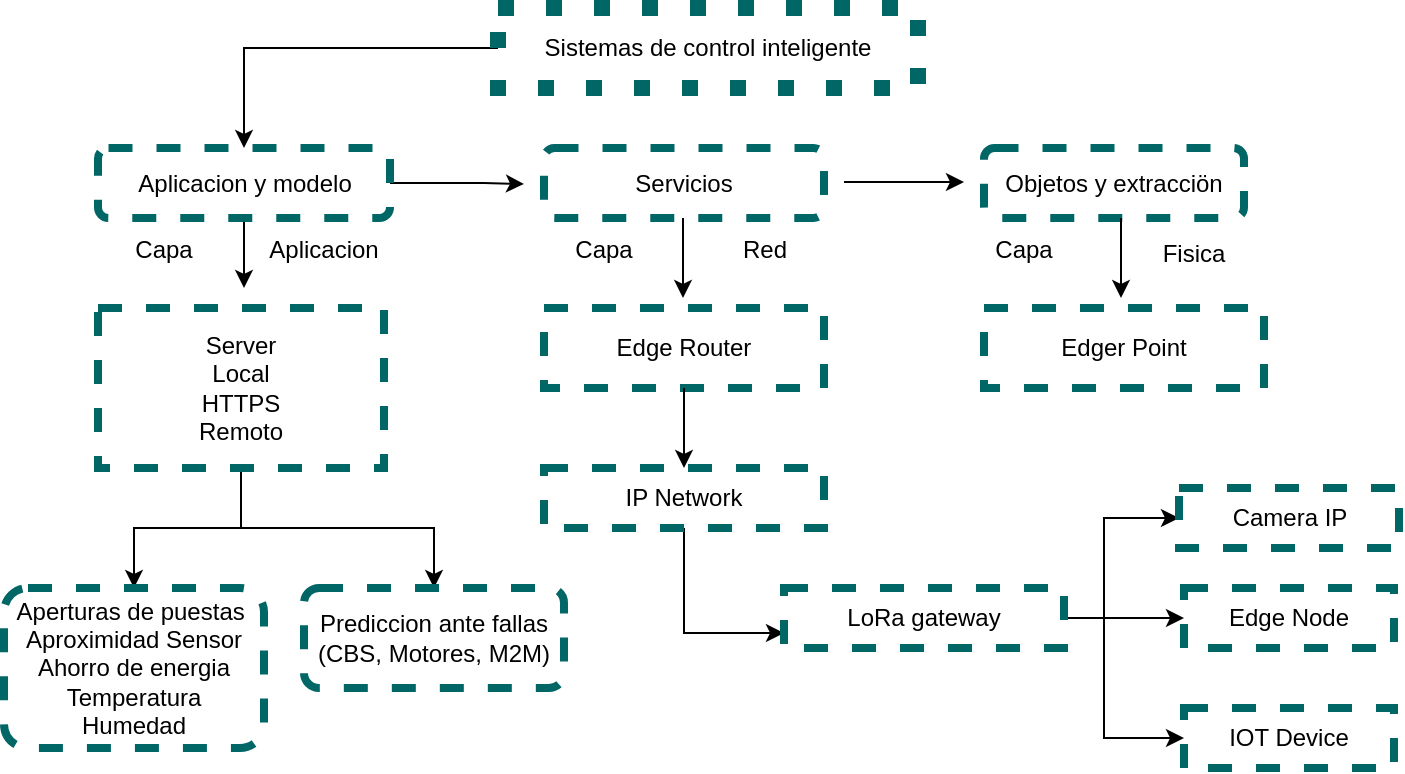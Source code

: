 <mxfile version="13.1.3">
    <diagram id="6hGFLwfOUW9BJ-s0fimq" name="Page-1">
        <mxGraphModel dx="931" dy="686" grid="1" gridSize="10" guides="1" tooltips="1" connect="1" arrows="1" fold="1" page="1" pageScale="1" pageWidth="827" pageHeight="1169" math="0" shadow="0">
            <root>
                <mxCell id="0"/>
                <mxCell id="1" parent="0"/>
                <mxCell id="8" style="edgeStyle=orthogonalEdgeStyle;rounded=0;orthogonalLoop=1;jettySize=auto;html=1;exitX=0;exitY=0.5;exitDx=0;exitDy=0;entryX=0.5;entryY=0;entryDx=0;entryDy=0;" edge="1" parent="1" source="2" target="4">
                    <mxGeometry relative="1" as="geometry"/>
                </mxCell>
                <mxCell id="2" value="Sistemas de control inteligente" style="text;html=1;strokeColor=#006666;fillColor=none;align=center;verticalAlign=middle;whiteSpace=wrap;rounded=0;perimeterSpacing=0;strokeWidth=8;dashed=1;dashPattern=1 2;" vertex="1" parent="1">
                    <mxGeometry x="308" y="24" width="210" height="40" as="geometry"/>
                </mxCell>
                <mxCell id="11" style="edgeStyle=orthogonalEdgeStyle;rounded=0;orthogonalLoop=1;jettySize=auto;html=1;exitX=1;exitY=0.5;exitDx=0;exitDy=0;" edge="1" parent="1" source="4">
                    <mxGeometry relative="1" as="geometry">
                        <mxPoint x="321" y="112" as="targetPoint"/>
                        <Array as="points">
                            <mxPoint x="301" y="112"/>
                            <mxPoint x="301" y="112"/>
                        </Array>
                    </mxGeometry>
                </mxCell>
                <mxCell id="15" style="edgeStyle=orthogonalEdgeStyle;rounded=0;orthogonalLoop=1;jettySize=auto;html=1;exitX=0.5;exitY=1;exitDx=0;exitDy=0;" edge="1" parent="1" source="4">
                    <mxGeometry relative="1" as="geometry">
                        <mxPoint x="181" y="164" as="targetPoint"/>
                    </mxGeometry>
                </mxCell>
                <mxCell id="4" value="" style="rounded=1;whiteSpace=wrap;html=1;dashed=1;strokeColor=#006666;strokeWidth=4;" vertex="1" parent="1">
                    <mxGeometry x="108" y="94" width="146" height="35" as="geometry"/>
                </mxCell>
                <mxCell id="5" value="Aplicacion y modelo" style="text;html=1;align=center;verticalAlign=middle;resizable=0;points=[];autosize=1;" vertex="1" parent="1">
                    <mxGeometry x="121" y="101.5" width="120" height="20" as="geometry"/>
                </mxCell>
                <mxCell id="10" value="" style="endArrow=classic;html=1;" edge="1" parent="1">
                    <mxGeometry width="50" height="50" relative="1" as="geometry">
                        <mxPoint x="481" y="111" as="sourcePoint"/>
                        <mxPoint x="541" y="111" as="targetPoint"/>
                    </mxGeometry>
                </mxCell>
                <mxCell id="12" value="Servicios" style="rounded=1;whiteSpace=wrap;html=1;dashed=1;strokeColor=#006666;strokeWidth=4;" vertex="1" parent="1">
                    <mxGeometry x="331" y="94" width="140" height="35" as="geometry"/>
                </mxCell>
                <mxCell id="13" value="Objetos y extracciön" style="rounded=1;whiteSpace=wrap;html=1;dashed=1;strokeColor=#006666;strokeWidth=4;" vertex="1" parent="1">
                    <mxGeometry x="551" y="94" width="130" height="35" as="geometry"/>
                </mxCell>
                <mxCell id="14" value="" style="endArrow=classic;html=1;" edge="1" parent="1">
                    <mxGeometry width="50" height="50" relative="1" as="geometry">
                        <mxPoint x="400.5" y="129" as="sourcePoint"/>
                        <mxPoint x="400.5" y="169" as="targetPoint"/>
                    </mxGeometry>
                </mxCell>
                <mxCell id="16" value="" style="endArrow=classic;html=1;" edge="1" parent="1">
                    <mxGeometry width="50" height="50" relative="1" as="geometry">
                        <mxPoint x="619.5" y="129" as="sourcePoint"/>
                        <mxPoint x="619.5" y="169" as="targetPoint"/>
                    </mxGeometry>
                </mxCell>
                <mxCell id="18" value="Capa" style="text;html=1;strokeColor=none;fillColor=none;align=center;verticalAlign=middle;whiteSpace=wrap;rounded=0;dashed=1;" vertex="1" parent="1">
                    <mxGeometry x="121" y="135" width="40" height="20" as="geometry"/>
                </mxCell>
                <mxCell id="19" value="Red" style="text;html=1;align=center;verticalAlign=middle;resizable=0;points=[];autosize=1;" vertex="1" parent="1">
                    <mxGeometry x="421" y="135" width="40" height="20" as="geometry"/>
                </mxCell>
                <mxCell id="20" value="Aplicacion" style="text;html=1;strokeColor=none;fillColor=none;align=center;verticalAlign=middle;whiteSpace=wrap;rounded=0;dashed=1;" vertex="1" parent="1">
                    <mxGeometry x="201" y="135" width="40" height="20" as="geometry"/>
                </mxCell>
                <mxCell id="25" value="Capa" style="text;html=1;strokeColor=none;fillColor=none;align=center;verticalAlign=middle;whiteSpace=wrap;rounded=0;dashed=1;" vertex="1" parent="1">
                    <mxGeometry x="341" y="135" width="40" height="20" as="geometry"/>
                </mxCell>
                <mxCell id="26" value="Capa" style="text;html=1;strokeColor=none;fillColor=none;align=center;verticalAlign=middle;whiteSpace=wrap;rounded=0;dashed=1;" vertex="1" parent="1">
                    <mxGeometry x="551" y="135" width="40" height="20" as="geometry"/>
                </mxCell>
                <mxCell id="28" value="Fisica" style="text;html=1;strokeColor=none;fillColor=none;align=center;verticalAlign=middle;whiteSpace=wrap;rounded=0;dashed=1;" vertex="1" parent="1">
                    <mxGeometry x="636" y="137" width="40" height="20" as="geometry"/>
                </mxCell>
                <mxCell id="60" style="edgeStyle=orthogonalEdgeStyle;rounded=0;orthogonalLoop=1;jettySize=auto;html=1;exitX=0.5;exitY=1;exitDx=0;exitDy=0;" edge="1" parent="1" source="29" target="59">
                    <mxGeometry relative="1" as="geometry"/>
                </mxCell>
                <mxCell id="62" style="edgeStyle=orthogonalEdgeStyle;rounded=0;orthogonalLoop=1;jettySize=auto;html=1;exitX=0.5;exitY=1;exitDx=0;exitDy=0;entryX=0.5;entryY=0;entryDx=0;entryDy=0;" edge="1" parent="1" source="29" target="61">
                    <mxGeometry relative="1" as="geometry"/>
                </mxCell>
                <mxCell id="29" value="Server&lt;br&gt;Local&lt;br&gt;HTTPS&lt;br&gt;Remoto" style="rounded=0;whiteSpace=wrap;html=1;dashed=1;strokeColor=#006666;strokeWidth=4;" vertex="1" parent="1">
                    <mxGeometry x="108" y="174" width="143" height="80" as="geometry"/>
                </mxCell>
                <mxCell id="30" value="Edge Router" style="rounded=0;whiteSpace=wrap;html=1;dashed=1;strokeColor=#006666;strokeWidth=4;" vertex="1" parent="1">
                    <mxGeometry x="331" y="174" width="140" height="40" as="geometry"/>
                </mxCell>
                <mxCell id="31" value="Edger Point" style="rounded=0;whiteSpace=wrap;html=1;dashed=1;strokeColor=#006666;strokeWidth=4;" vertex="1" parent="1">
                    <mxGeometry x="551" y="174" width="140" height="40" as="geometry"/>
                </mxCell>
                <mxCell id="45" style="edgeStyle=orthogonalEdgeStyle;rounded=0;orthogonalLoop=1;jettySize=auto;html=1;exitX=0.5;exitY=1;exitDx=0;exitDy=0;entryX=0;entryY=0.75;entryDx=0;entryDy=0;" edge="1" parent="1" source="33" target="42">
                    <mxGeometry relative="1" as="geometry"/>
                </mxCell>
                <mxCell id="33" value="IP Network&lt;br&gt;" style="rounded=0;whiteSpace=wrap;html=1;dashed=1;strokeColor=#006666;strokeWidth=4;" vertex="1" parent="1">
                    <mxGeometry x="331" y="254" width="140" height="30" as="geometry"/>
                </mxCell>
                <mxCell id="36" value="" style="endArrow=classic;html=1;entryX=0.5;entryY=0;entryDx=0;entryDy=0;exitX=0.5;exitY=1;exitDx=0;exitDy=0;" edge="1" parent="1" source="30" target="33">
                    <mxGeometry width="50" height="50" relative="1" as="geometry">
                        <mxPoint x="361" y="184" as="sourcePoint"/>
                        <mxPoint x="411" y="134" as="targetPoint"/>
                    </mxGeometry>
                </mxCell>
                <mxCell id="50" style="edgeStyle=orthogonalEdgeStyle;rounded=0;orthogonalLoop=1;jettySize=auto;html=1;exitX=1;exitY=0.5;exitDx=0;exitDy=0;entryX=0;entryY=0.5;entryDx=0;entryDy=0;" edge="1" parent="1" source="42" target="48">
                    <mxGeometry relative="1" as="geometry"/>
                </mxCell>
                <mxCell id="53" style="edgeStyle=orthogonalEdgeStyle;rounded=0;orthogonalLoop=1;jettySize=auto;html=1;exitX=1;exitY=0.5;exitDx=0;exitDy=0;entryX=0;entryY=0.5;entryDx=0;entryDy=0;" edge="1" parent="1" source="42" target="47">
                    <mxGeometry relative="1" as="geometry">
                        <Array as="points">
                            <mxPoint x="611" y="329"/>
                            <mxPoint x="611" y="389"/>
                        </Array>
                    </mxGeometry>
                </mxCell>
                <mxCell id="54" style="edgeStyle=orthogonalEdgeStyle;rounded=0;orthogonalLoop=1;jettySize=auto;html=1;exitX=1;exitY=0.5;exitDx=0;exitDy=0;entryX=0;entryY=0.5;entryDx=0;entryDy=0;" edge="1" parent="1" source="42" target="46">
                    <mxGeometry relative="1" as="geometry">
                        <Array as="points">
                            <mxPoint x="611" y="329"/>
                            <mxPoint x="611" y="279"/>
                        </Array>
                    </mxGeometry>
                </mxCell>
                <mxCell id="42" value="&lt;span style=&quot;font-family: &amp;#34;helvetica&amp;#34;&quot;&gt;LoRa gateway&lt;/span&gt;" style="rounded=0;whiteSpace=wrap;html=1;dashed=1;strokeColor=#006666;strokeWidth=4;" vertex="1" parent="1">
                    <mxGeometry x="451" y="314" width="140" height="30" as="geometry"/>
                </mxCell>
                <mxCell id="46" value="&lt;span style=&quot;font-family: &amp;#34;helvetica&amp;#34;&quot;&gt;Camera IP&lt;/span&gt;" style="rounded=0;whiteSpace=wrap;html=1;dashed=1;strokeColor=#006666;strokeWidth=4;" vertex="1" parent="1">
                    <mxGeometry x="648.5" y="264" width="110" height="30" as="geometry"/>
                </mxCell>
                <mxCell id="47" value="&lt;span style=&quot;font-family: &amp;#34;helvetica&amp;#34;&quot;&gt;IOT Device&lt;/span&gt;" style="rounded=0;whiteSpace=wrap;html=1;dashed=1;strokeColor=#006666;strokeWidth=4;" vertex="1" parent="1">
                    <mxGeometry x="651" y="374" width="105" height="30" as="geometry"/>
                </mxCell>
                <mxCell id="48" value="&lt;span style=&quot;font-family: &amp;#34;helvetica&amp;#34;&quot;&gt;Edge Node&lt;/span&gt;" style="rounded=0;whiteSpace=wrap;html=1;dashed=1;strokeColor=#006666;strokeWidth=4;" vertex="1" parent="1">
                    <mxGeometry x="651" y="314" width="105" height="30" as="geometry"/>
                </mxCell>
                <mxCell id="59" value="&lt;span&gt;Aperturas de puestas&amp;nbsp;&lt;/span&gt;&lt;br&gt;&lt;span&gt;Aproximidad Sensor&lt;/span&gt;&lt;br&gt;&lt;span&gt;Ahorro de energia&lt;/span&gt;&lt;br&gt;&lt;span&gt;Temperatura&lt;/span&gt;&lt;br&gt;&lt;span&gt;Humedad&lt;/span&gt;" style="rounded=1;whiteSpace=wrap;html=1;dashed=1;strokeColor=#006666;strokeWidth=4;" vertex="1" parent="1">
                    <mxGeometry x="61" y="314" width="130" height="80" as="geometry"/>
                </mxCell>
                <mxCell id="61" value="Prediccion ante fallas&lt;br&gt;(CBS, Motores, M2M)" style="rounded=1;whiteSpace=wrap;html=1;dashed=1;strokeColor=#006666;strokeWidth=4;" vertex="1" parent="1">
                    <mxGeometry x="211" y="314" width="130" height="50" as="geometry"/>
                </mxCell>
            </root>
        </mxGraphModel>
    </diagram>
</mxfile>